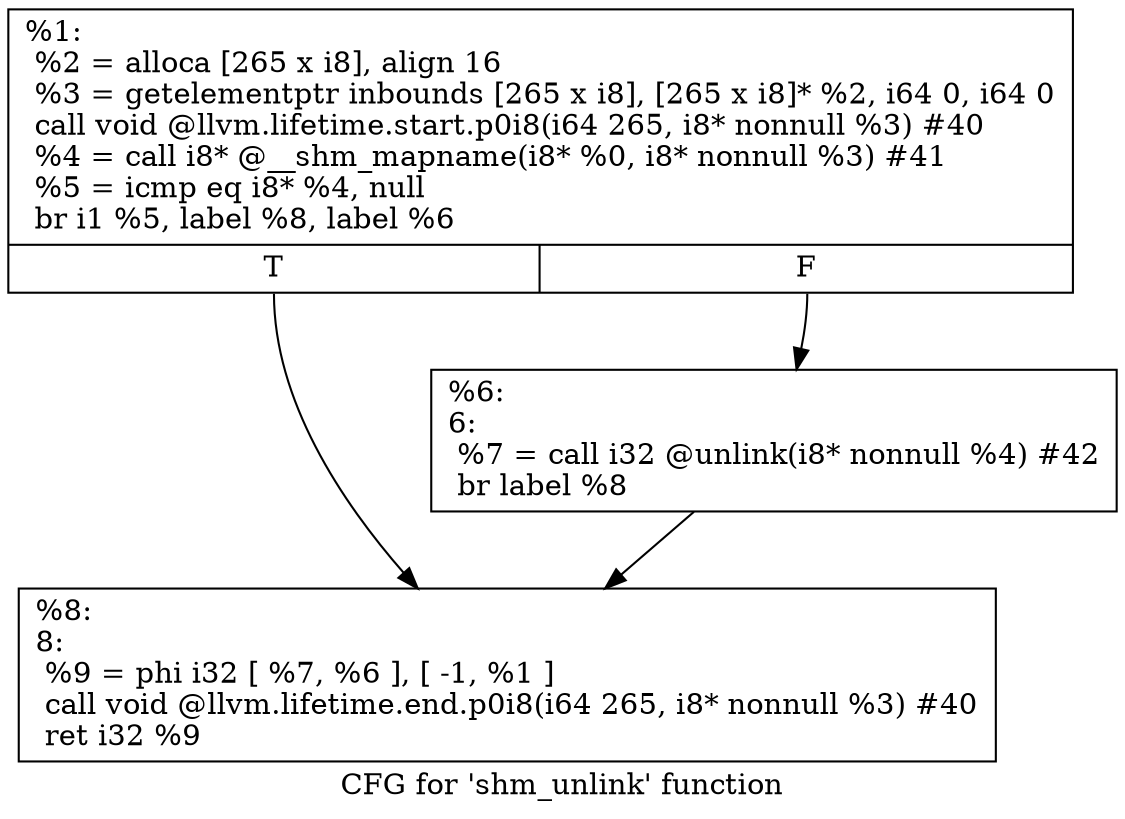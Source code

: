 digraph "CFG for 'shm_unlink' function" {
	label="CFG for 'shm_unlink' function";

	Node0x1b90700 [shape=record,label="{%1:\l  %2 = alloca [265 x i8], align 16\l  %3 = getelementptr inbounds [265 x i8], [265 x i8]* %2, i64 0, i64 0\l  call void @llvm.lifetime.start.p0i8(i64 265, i8* nonnull %3) #40\l  %4 = call i8* @__shm_mapname(i8* %0, i8* nonnull %3) #41\l  %5 = icmp eq i8* %4, null\l  br i1 %5, label %8, label %6\l|{<s0>T|<s1>F}}"];
	Node0x1b90700:s0 -> Node0x1b907d0;
	Node0x1b90700:s1 -> Node0x1b90780;
	Node0x1b90780 [shape=record,label="{%6:\l6:                                                \l  %7 = call i32 @unlink(i8* nonnull %4) #42\l  br label %8\l}"];
	Node0x1b90780 -> Node0x1b907d0;
	Node0x1b907d0 [shape=record,label="{%8:\l8:                                                \l  %9 = phi i32 [ %7, %6 ], [ -1, %1 ]\l  call void @llvm.lifetime.end.p0i8(i64 265, i8* nonnull %3) #40\l  ret i32 %9\l}"];
}

